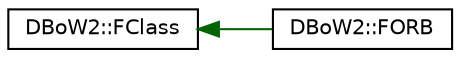 digraph "Graphical Class Hierarchy"
{
  edge [fontname="Helvetica",fontsize="10",labelfontname="Helvetica",labelfontsize="10"];
  node [fontname="Helvetica",fontsize="10",shape=record];
  rankdir="LR";
  Node0 [label="DBoW2::FClass",height=0.2,width=0.4,color="black", fillcolor="white", style="filled",URL="$class_d_bo_w2_1_1_f_class.html",tooltip="Generic class to encapsulate functions to manage descriptors. "];
  Node0 -> Node1 [dir="back",color="darkgreen",fontsize="10",style="solid",fontname="Helvetica"];
  Node1 [label="DBoW2::FORB",height=0.2,width=0.4,color="black", fillcolor="white", style="filled",URL="$class_d_bo_w2_1_1_f_o_r_b.html",tooltip="Functions to manipulate ORB descriptors. "];
}
